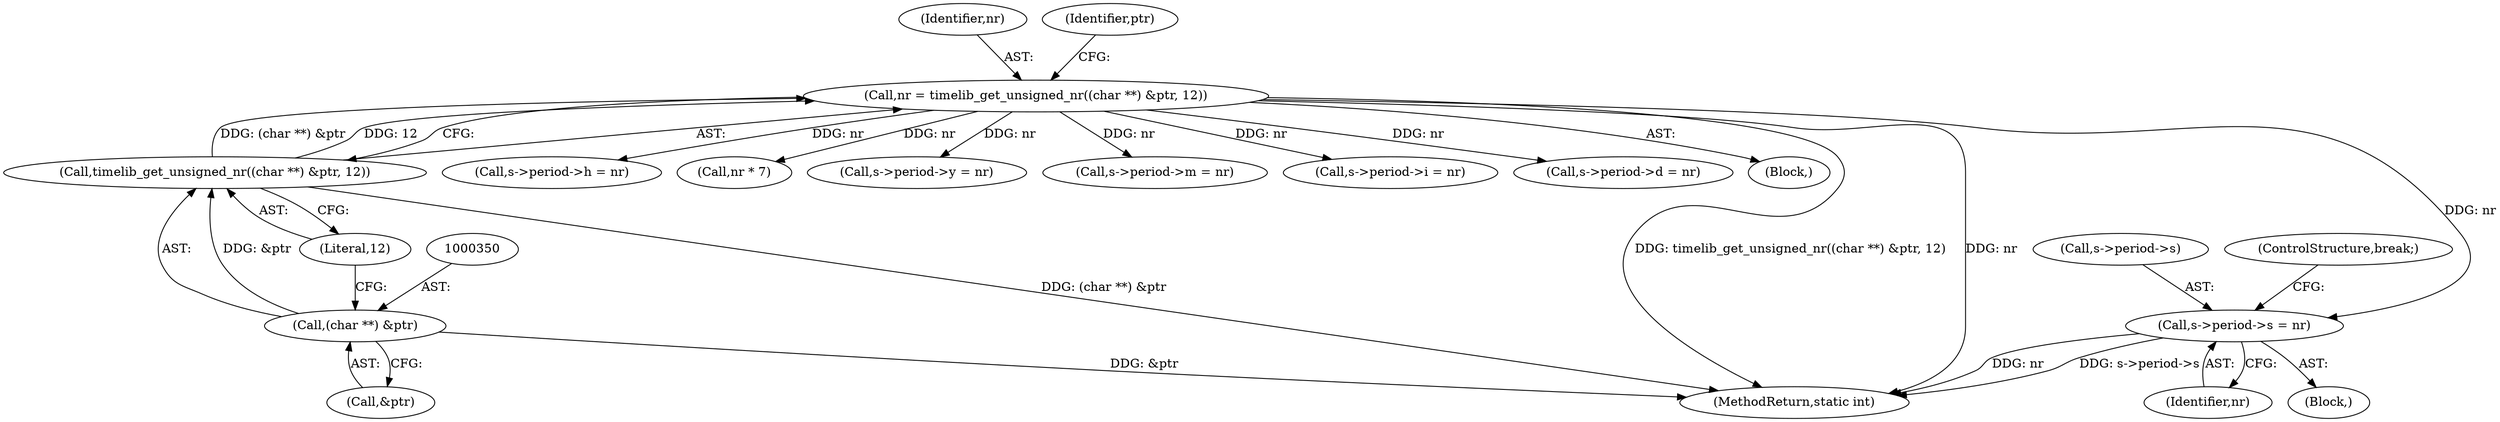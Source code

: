 digraph "0_php_12fe4e90be7bfa2a763197079f68f5568a14e071@pointer" {
"1000397" [label="(Call,s->period->s = nr)"];
"1000346" [label="(Call,nr = timelib_get_unsigned_nr((char **) &ptr, 12))"];
"1000348" [label="(Call,timelib_get_unsigned_nr((char **) &ptr, 12))"];
"1000349" [label="(Call,(char **) &ptr)"];
"1000348" [label="(Call,timelib_get_unsigned_nr((char **) &ptr, 12))"];
"1000388" [label="(Call,s->period->h = nr)"];
"1000374" [label="(Call,nr * 7)"];
"1000349" [label="(Call,(char **) &ptr)"];
"1000398" [label="(Call,s->period->s)"];
"1000359" [label="(Call,s->period->y = nr)"];
"1000353" [label="(Literal,12)"];
"1000418" [label="(Call,s->period->m = nr)"];
"1000346" [label="(Call,nr = timelib_get_unsigned_nr((char **) &ptr, 12))"];
"1000404" [label="(ControlStructure,break;)"];
"1000409" [label="(Call,s->period->i = nr)"];
"1000397" [label="(Call,s->period->s = nr)"];
"1000347" [label="(Identifier,nr)"];
"1000357" [label="(Block,)"];
"1000356" [label="(Identifier,ptr)"];
"1000379" [label="(Call,s->period->d = nr)"];
"1000403" [label="(Identifier,nr)"];
"1000351" [label="(Call,&ptr)"];
"1000324" [label="(Block,)"];
"1002665" [label="(MethodReturn,static int)"];
"1000397" -> "1000357"  [label="AST: "];
"1000397" -> "1000403"  [label="CFG: "];
"1000398" -> "1000397"  [label="AST: "];
"1000403" -> "1000397"  [label="AST: "];
"1000404" -> "1000397"  [label="CFG: "];
"1000397" -> "1002665"  [label="DDG: s->period->s"];
"1000397" -> "1002665"  [label="DDG: nr"];
"1000346" -> "1000397"  [label="DDG: nr"];
"1000346" -> "1000324"  [label="AST: "];
"1000346" -> "1000348"  [label="CFG: "];
"1000347" -> "1000346"  [label="AST: "];
"1000348" -> "1000346"  [label="AST: "];
"1000356" -> "1000346"  [label="CFG: "];
"1000346" -> "1002665"  [label="DDG: timelib_get_unsigned_nr((char **) &ptr, 12)"];
"1000346" -> "1002665"  [label="DDG: nr"];
"1000348" -> "1000346"  [label="DDG: (char **) &ptr"];
"1000348" -> "1000346"  [label="DDG: 12"];
"1000346" -> "1000359"  [label="DDG: nr"];
"1000346" -> "1000374"  [label="DDG: nr"];
"1000346" -> "1000379"  [label="DDG: nr"];
"1000346" -> "1000388"  [label="DDG: nr"];
"1000346" -> "1000409"  [label="DDG: nr"];
"1000346" -> "1000418"  [label="DDG: nr"];
"1000348" -> "1000353"  [label="CFG: "];
"1000349" -> "1000348"  [label="AST: "];
"1000353" -> "1000348"  [label="AST: "];
"1000348" -> "1002665"  [label="DDG: (char **) &ptr"];
"1000349" -> "1000348"  [label="DDG: &ptr"];
"1000349" -> "1000351"  [label="CFG: "];
"1000350" -> "1000349"  [label="AST: "];
"1000351" -> "1000349"  [label="AST: "];
"1000353" -> "1000349"  [label="CFG: "];
"1000349" -> "1002665"  [label="DDG: &ptr"];
}
